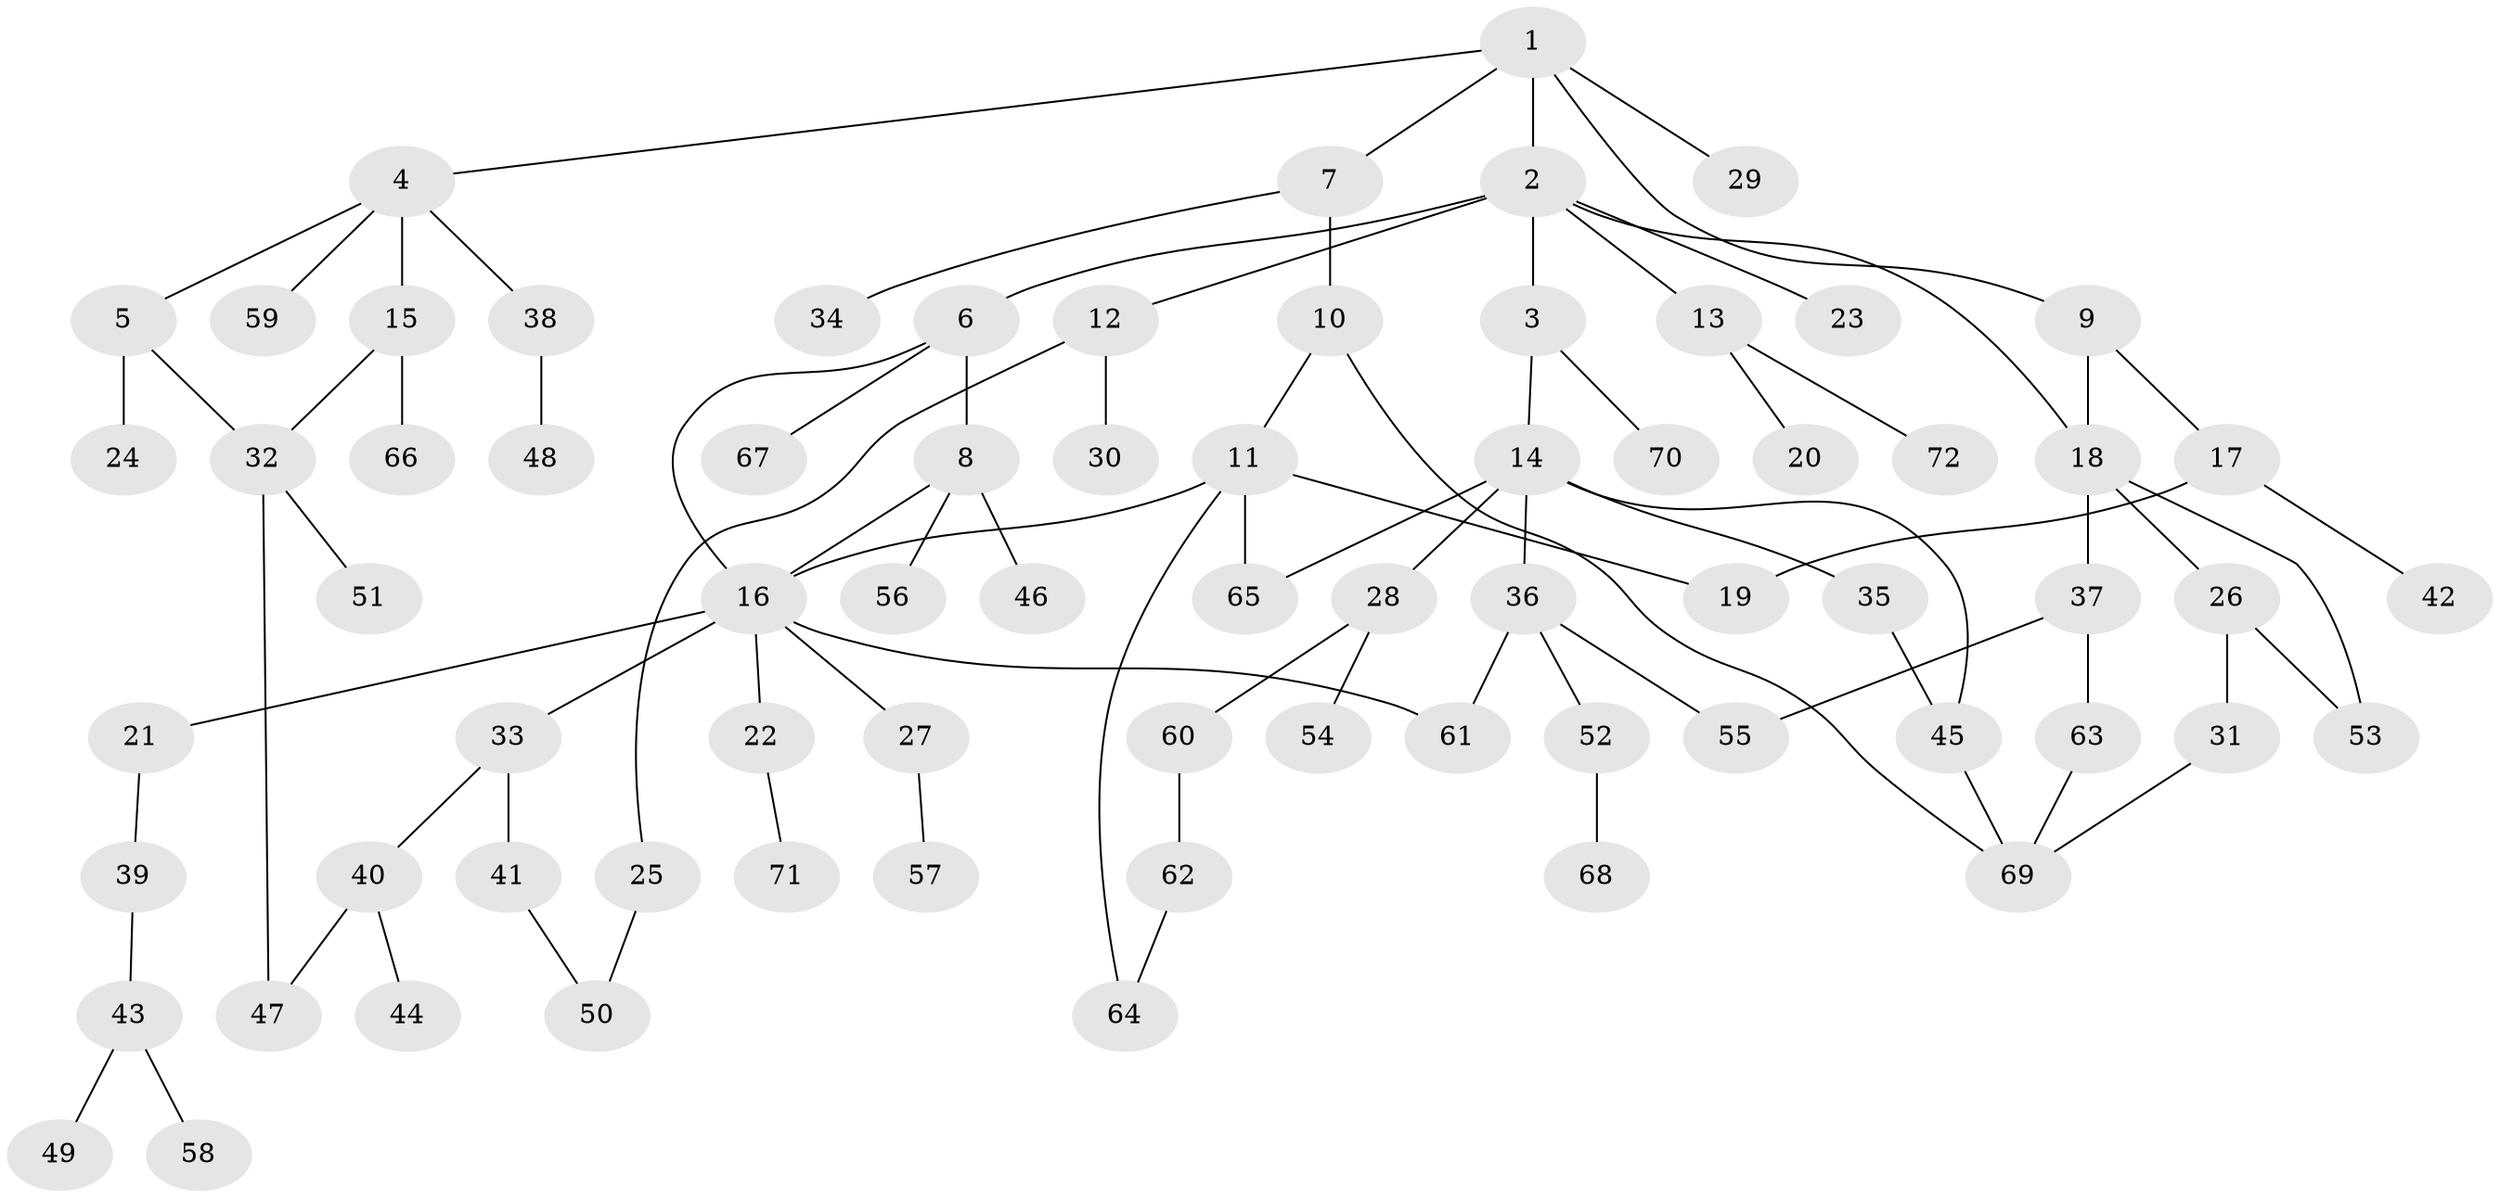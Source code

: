 // Generated by graph-tools (version 1.1) at 2025/34/03/09/25 02:34:19]
// undirected, 72 vertices, 87 edges
graph export_dot {
graph [start="1"]
  node [color=gray90,style=filled];
  1;
  2;
  3;
  4;
  5;
  6;
  7;
  8;
  9;
  10;
  11;
  12;
  13;
  14;
  15;
  16;
  17;
  18;
  19;
  20;
  21;
  22;
  23;
  24;
  25;
  26;
  27;
  28;
  29;
  30;
  31;
  32;
  33;
  34;
  35;
  36;
  37;
  38;
  39;
  40;
  41;
  42;
  43;
  44;
  45;
  46;
  47;
  48;
  49;
  50;
  51;
  52;
  53;
  54;
  55;
  56;
  57;
  58;
  59;
  60;
  61;
  62;
  63;
  64;
  65;
  66;
  67;
  68;
  69;
  70;
  71;
  72;
  1 -- 2;
  1 -- 4;
  1 -- 7;
  1 -- 9;
  1 -- 29;
  2 -- 3;
  2 -- 6;
  2 -- 12;
  2 -- 13;
  2 -- 18;
  2 -- 23;
  3 -- 14;
  3 -- 70;
  4 -- 5;
  4 -- 15;
  4 -- 38;
  4 -- 59;
  5 -- 24;
  5 -- 32;
  6 -- 8;
  6 -- 67;
  6 -- 16;
  7 -- 10;
  7 -- 34;
  8 -- 46;
  8 -- 56;
  8 -- 16;
  9 -- 17;
  9 -- 18;
  10 -- 11;
  10 -- 69;
  11 -- 16;
  11 -- 19;
  11 -- 65;
  11 -- 64;
  12 -- 25;
  12 -- 30;
  13 -- 20;
  13 -- 72;
  14 -- 28;
  14 -- 35;
  14 -- 36;
  14 -- 65;
  14 -- 45;
  15 -- 66;
  15 -- 32;
  16 -- 21;
  16 -- 22;
  16 -- 27;
  16 -- 33;
  16 -- 61;
  17 -- 42;
  17 -- 19;
  18 -- 26;
  18 -- 37;
  18 -- 53;
  21 -- 39;
  22 -- 71;
  25 -- 50;
  26 -- 31;
  26 -- 53;
  27 -- 57;
  28 -- 54;
  28 -- 60;
  31 -- 69;
  32 -- 51;
  32 -- 47;
  33 -- 40;
  33 -- 41;
  35 -- 45;
  36 -- 52;
  36 -- 61;
  36 -- 55;
  37 -- 55;
  37 -- 63;
  38 -- 48;
  39 -- 43;
  40 -- 44;
  40 -- 47;
  41 -- 50;
  43 -- 49;
  43 -- 58;
  45 -- 69;
  52 -- 68;
  60 -- 62;
  62 -- 64;
  63 -- 69;
}
